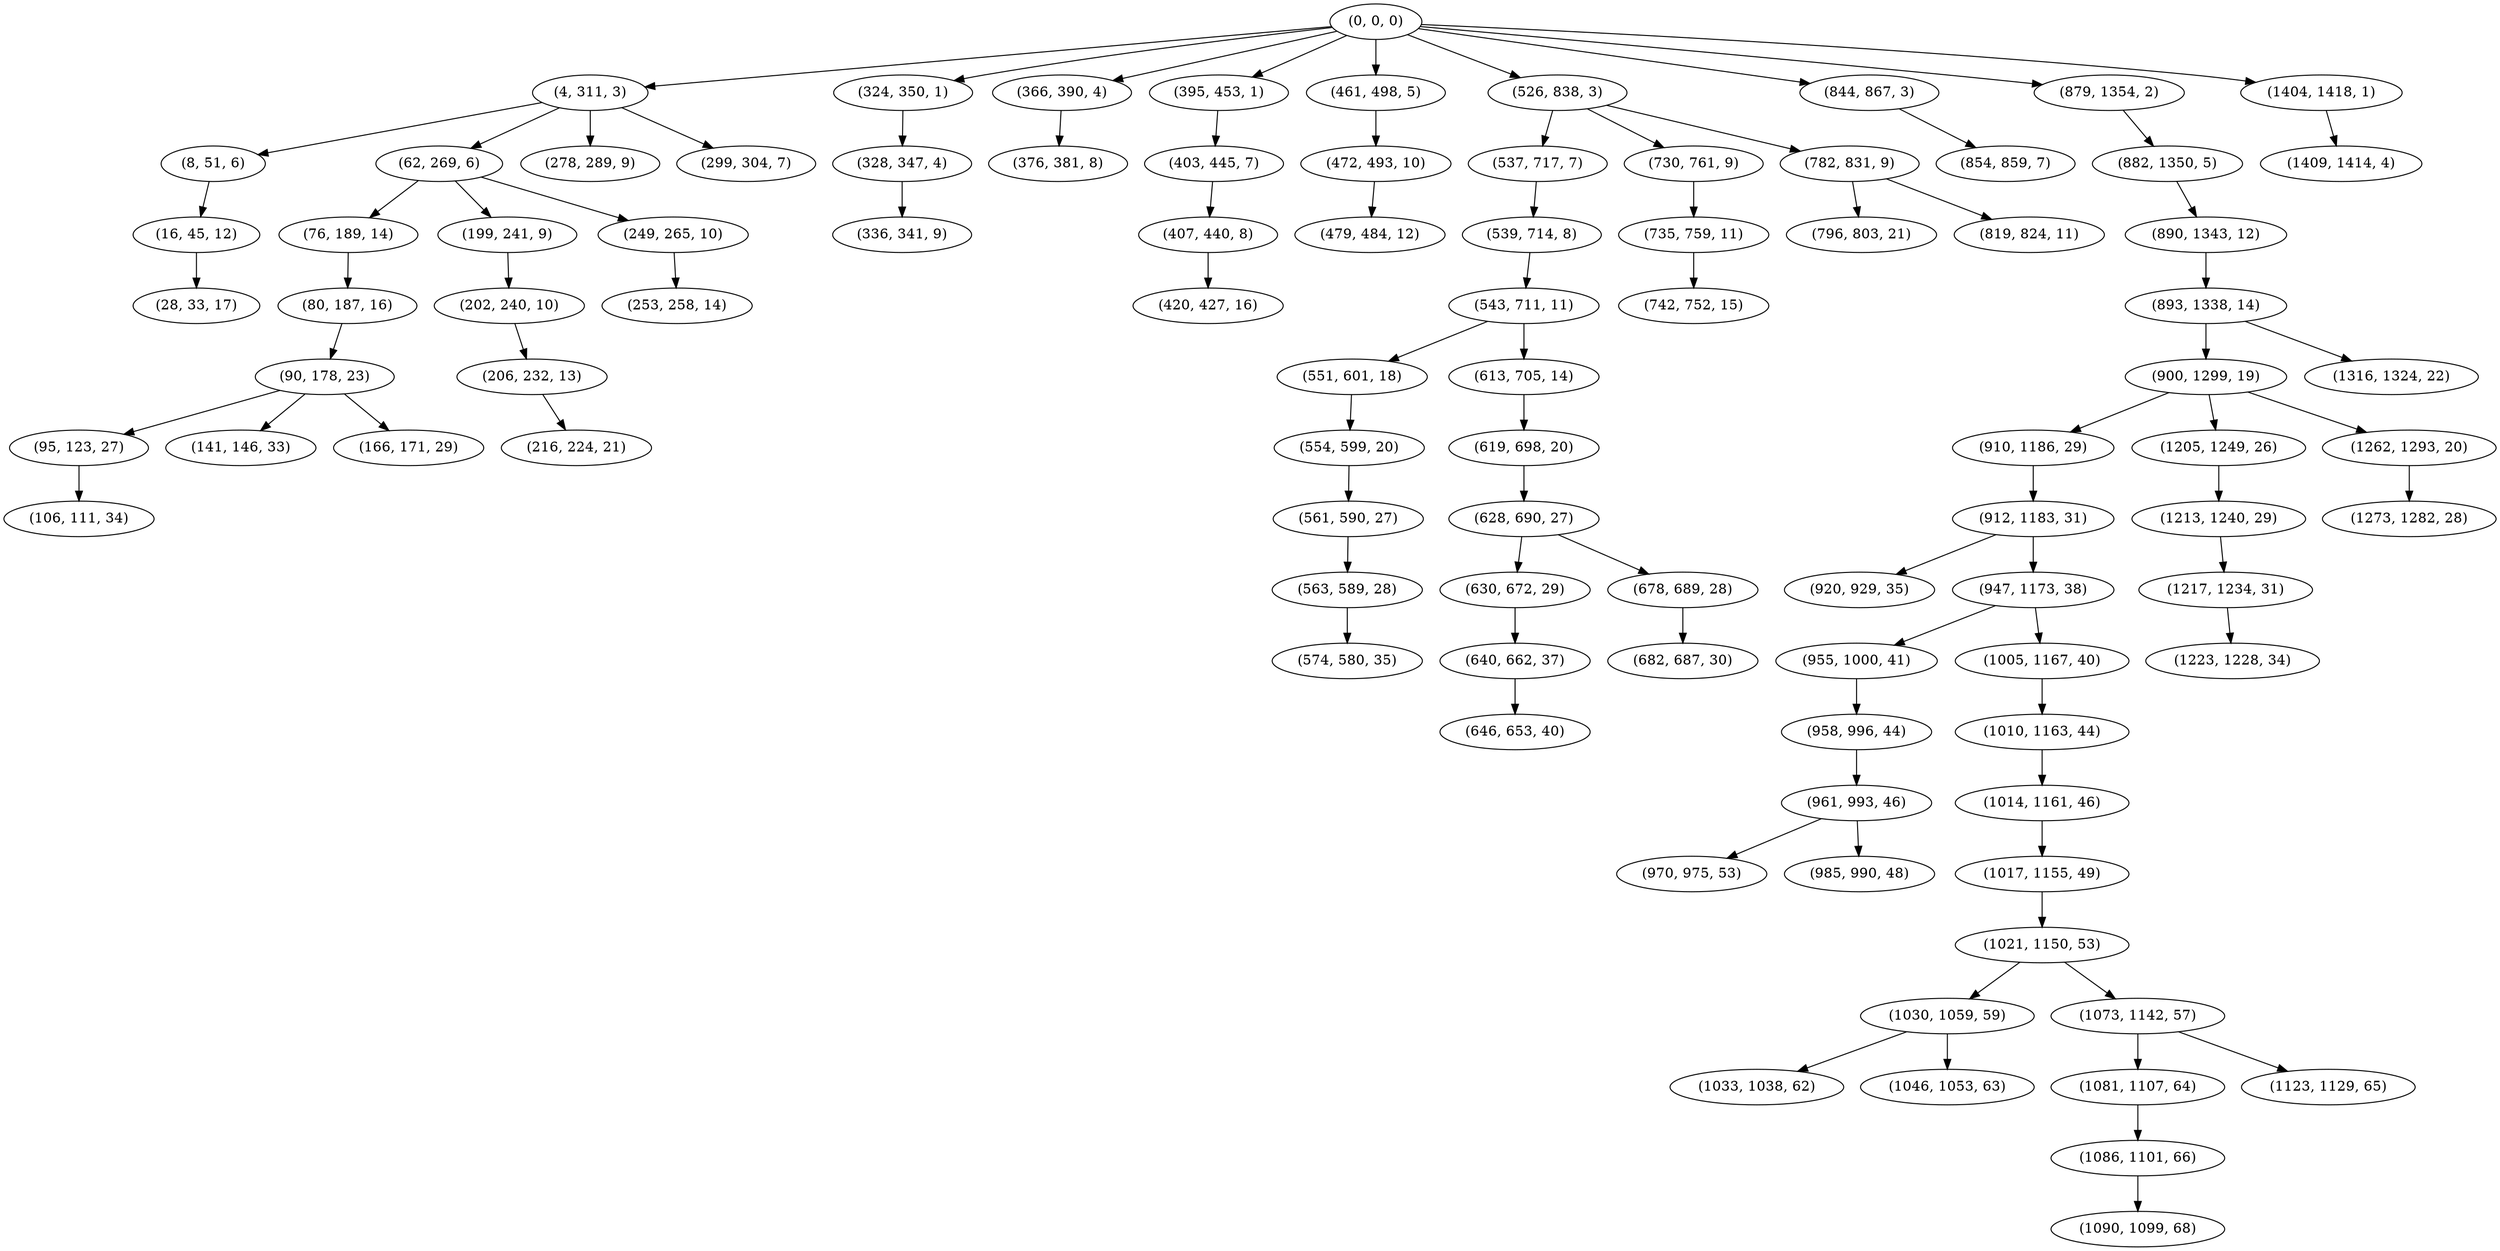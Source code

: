 digraph tree {
    "(0, 0, 0)";
    "(4, 311, 3)";
    "(8, 51, 6)";
    "(16, 45, 12)";
    "(28, 33, 17)";
    "(62, 269, 6)";
    "(76, 189, 14)";
    "(80, 187, 16)";
    "(90, 178, 23)";
    "(95, 123, 27)";
    "(106, 111, 34)";
    "(141, 146, 33)";
    "(166, 171, 29)";
    "(199, 241, 9)";
    "(202, 240, 10)";
    "(206, 232, 13)";
    "(216, 224, 21)";
    "(249, 265, 10)";
    "(253, 258, 14)";
    "(278, 289, 9)";
    "(299, 304, 7)";
    "(324, 350, 1)";
    "(328, 347, 4)";
    "(336, 341, 9)";
    "(366, 390, 4)";
    "(376, 381, 8)";
    "(395, 453, 1)";
    "(403, 445, 7)";
    "(407, 440, 8)";
    "(420, 427, 16)";
    "(461, 498, 5)";
    "(472, 493, 10)";
    "(479, 484, 12)";
    "(526, 838, 3)";
    "(537, 717, 7)";
    "(539, 714, 8)";
    "(543, 711, 11)";
    "(551, 601, 18)";
    "(554, 599, 20)";
    "(561, 590, 27)";
    "(563, 589, 28)";
    "(574, 580, 35)";
    "(613, 705, 14)";
    "(619, 698, 20)";
    "(628, 690, 27)";
    "(630, 672, 29)";
    "(640, 662, 37)";
    "(646, 653, 40)";
    "(678, 689, 28)";
    "(682, 687, 30)";
    "(730, 761, 9)";
    "(735, 759, 11)";
    "(742, 752, 15)";
    "(782, 831, 9)";
    "(796, 803, 21)";
    "(819, 824, 11)";
    "(844, 867, 3)";
    "(854, 859, 7)";
    "(879, 1354, 2)";
    "(882, 1350, 5)";
    "(890, 1343, 12)";
    "(893, 1338, 14)";
    "(900, 1299, 19)";
    "(910, 1186, 29)";
    "(912, 1183, 31)";
    "(920, 929, 35)";
    "(947, 1173, 38)";
    "(955, 1000, 41)";
    "(958, 996, 44)";
    "(961, 993, 46)";
    "(970, 975, 53)";
    "(985, 990, 48)";
    "(1005, 1167, 40)";
    "(1010, 1163, 44)";
    "(1014, 1161, 46)";
    "(1017, 1155, 49)";
    "(1021, 1150, 53)";
    "(1030, 1059, 59)";
    "(1033, 1038, 62)";
    "(1046, 1053, 63)";
    "(1073, 1142, 57)";
    "(1081, 1107, 64)";
    "(1086, 1101, 66)";
    "(1090, 1099, 68)";
    "(1123, 1129, 65)";
    "(1205, 1249, 26)";
    "(1213, 1240, 29)";
    "(1217, 1234, 31)";
    "(1223, 1228, 34)";
    "(1262, 1293, 20)";
    "(1273, 1282, 28)";
    "(1316, 1324, 22)";
    "(1404, 1418, 1)";
    "(1409, 1414, 4)";
    "(0, 0, 0)" -> "(4, 311, 3)";
    "(0, 0, 0)" -> "(324, 350, 1)";
    "(0, 0, 0)" -> "(366, 390, 4)";
    "(0, 0, 0)" -> "(395, 453, 1)";
    "(0, 0, 0)" -> "(461, 498, 5)";
    "(0, 0, 0)" -> "(526, 838, 3)";
    "(0, 0, 0)" -> "(844, 867, 3)";
    "(0, 0, 0)" -> "(879, 1354, 2)";
    "(0, 0, 0)" -> "(1404, 1418, 1)";
    "(4, 311, 3)" -> "(8, 51, 6)";
    "(4, 311, 3)" -> "(62, 269, 6)";
    "(4, 311, 3)" -> "(278, 289, 9)";
    "(4, 311, 3)" -> "(299, 304, 7)";
    "(8, 51, 6)" -> "(16, 45, 12)";
    "(16, 45, 12)" -> "(28, 33, 17)";
    "(62, 269, 6)" -> "(76, 189, 14)";
    "(62, 269, 6)" -> "(199, 241, 9)";
    "(62, 269, 6)" -> "(249, 265, 10)";
    "(76, 189, 14)" -> "(80, 187, 16)";
    "(80, 187, 16)" -> "(90, 178, 23)";
    "(90, 178, 23)" -> "(95, 123, 27)";
    "(90, 178, 23)" -> "(141, 146, 33)";
    "(90, 178, 23)" -> "(166, 171, 29)";
    "(95, 123, 27)" -> "(106, 111, 34)";
    "(199, 241, 9)" -> "(202, 240, 10)";
    "(202, 240, 10)" -> "(206, 232, 13)";
    "(206, 232, 13)" -> "(216, 224, 21)";
    "(249, 265, 10)" -> "(253, 258, 14)";
    "(324, 350, 1)" -> "(328, 347, 4)";
    "(328, 347, 4)" -> "(336, 341, 9)";
    "(366, 390, 4)" -> "(376, 381, 8)";
    "(395, 453, 1)" -> "(403, 445, 7)";
    "(403, 445, 7)" -> "(407, 440, 8)";
    "(407, 440, 8)" -> "(420, 427, 16)";
    "(461, 498, 5)" -> "(472, 493, 10)";
    "(472, 493, 10)" -> "(479, 484, 12)";
    "(526, 838, 3)" -> "(537, 717, 7)";
    "(526, 838, 3)" -> "(730, 761, 9)";
    "(526, 838, 3)" -> "(782, 831, 9)";
    "(537, 717, 7)" -> "(539, 714, 8)";
    "(539, 714, 8)" -> "(543, 711, 11)";
    "(543, 711, 11)" -> "(551, 601, 18)";
    "(543, 711, 11)" -> "(613, 705, 14)";
    "(551, 601, 18)" -> "(554, 599, 20)";
    "(554, 599, 20)" -> "(561, 590, 27)";
    "(561, 590, 27)" -> "(563, 589, 28)";
    "(563, 589, 28)" -> "(574, 580, 35)";
    "(613, 705, 14)" -> "(619, 698, 20)";
    "(619, 698, 20)" -> "(628, 690, 27)";
    "(628, 690, 27)" -> "(630, 672, 29)";
    "(628, 690, 27)" -> "(678, 689, 28)";
    "(630, 672, 29)" -> "(640, 662, 37)";
    "(640, 662, 37)" -> "(646, 653, 40)";
    "(678, 689, 28)" -> "(682, 687, 30)";
    "(730, 761, 9)" -> "(735, 759, 11)";
    "(735, 759, 11)" -> "(742, 752, 15)";
    "(782, 831, 9)" -> "(796, 803, 21)";
    "(782, 831, 9)" -> "(819, 824, 11)";
    "(844, 867, 3)" -> "(854, 859, 7)";
    "(879, 1354, 2)" -> "(882, 1350, 5)";
    "(882, 1350, 5)" -> "(890, 1343, 12)";
    "(890, 1343, 12)" -> "(893, 1338, 14)";
    "(893, 1338, 14)" -> "(900, 1299, 19)";
    "(893, 1338, 14)" -> "(1316, 1324, 22)";
    "(900, 1299, 19)" -> "(910, 1186, 29)";
    "(900, 1299, 19)" -> "(1205, 1249, 26)";
    "(900, 1299, 19)" -> "(1262, 1293, 20)";
    "(910, 1186, 29)" -> "(912, 1183, 31)";
    "(912, 1183, 31)" -> "(920, 929, 35)";
    "(912, 1183, 31)" -> "(947, 1173, 38)";
    "(947, 1173, 38)" -> "(955, 1000, 41)";
    "(947, 1173, 38)" -> "(1005, 1167, 40)";
    "(955, 1000, 41)" -> "(958, 996, 44)";
    "(958, 996, 44)" -> "(961, 993, 46)";
    "(961, 993, 46)" -> "(970, 975, 53)";
    "(961, 993, 46)" -> "(985, 990, 48)";
    "(1005, 1167, 40)" -> "(1010, 1163, 44)";
    "(1010, 1163, 44)" -> "(1014, 1161, 46)";
    "(1014, 1161, 46)" -> "(1017, 1155, 49)";
    "(1017, 1155, 49)" -> "(1021, 1150, 53)";
    "(1021, 1150, 53)" -> "(1030, 1059, 59)";
    "(1021, 1150, 53)" -> "(1073, 1142, 57)";
    "(1030, 1059, 59)" -> "(1033, 1038, 62)";
    "(1030, 1059, 59)" -> "(1046, 1053, 63)";
    "(1073, 1142, 57)" -> "(1081, 1107, 64)";
    "(1073, 1142, 57)" -> "(1123, 1129, 65)";
    "(1081, 1107, 64)" -> "(1086, 1101, 66)";
    "(1086, 1101, 66)" -> "(1090, 1099, 68)";
    "(1205, 1249, 26)" -> "(1213, 1240, 29)";
    "(1213, 1240, 29)" -> "(1217, 1234, 31)";
    "(1217, 1234, 31)" -> "(1223, 1228, 34)";
    "(1262, 1293, 20)" -> "(1273, 1282, 28)";
    "(1404, 1418, 1)" -> "(1409, 1414, 4)";
}

